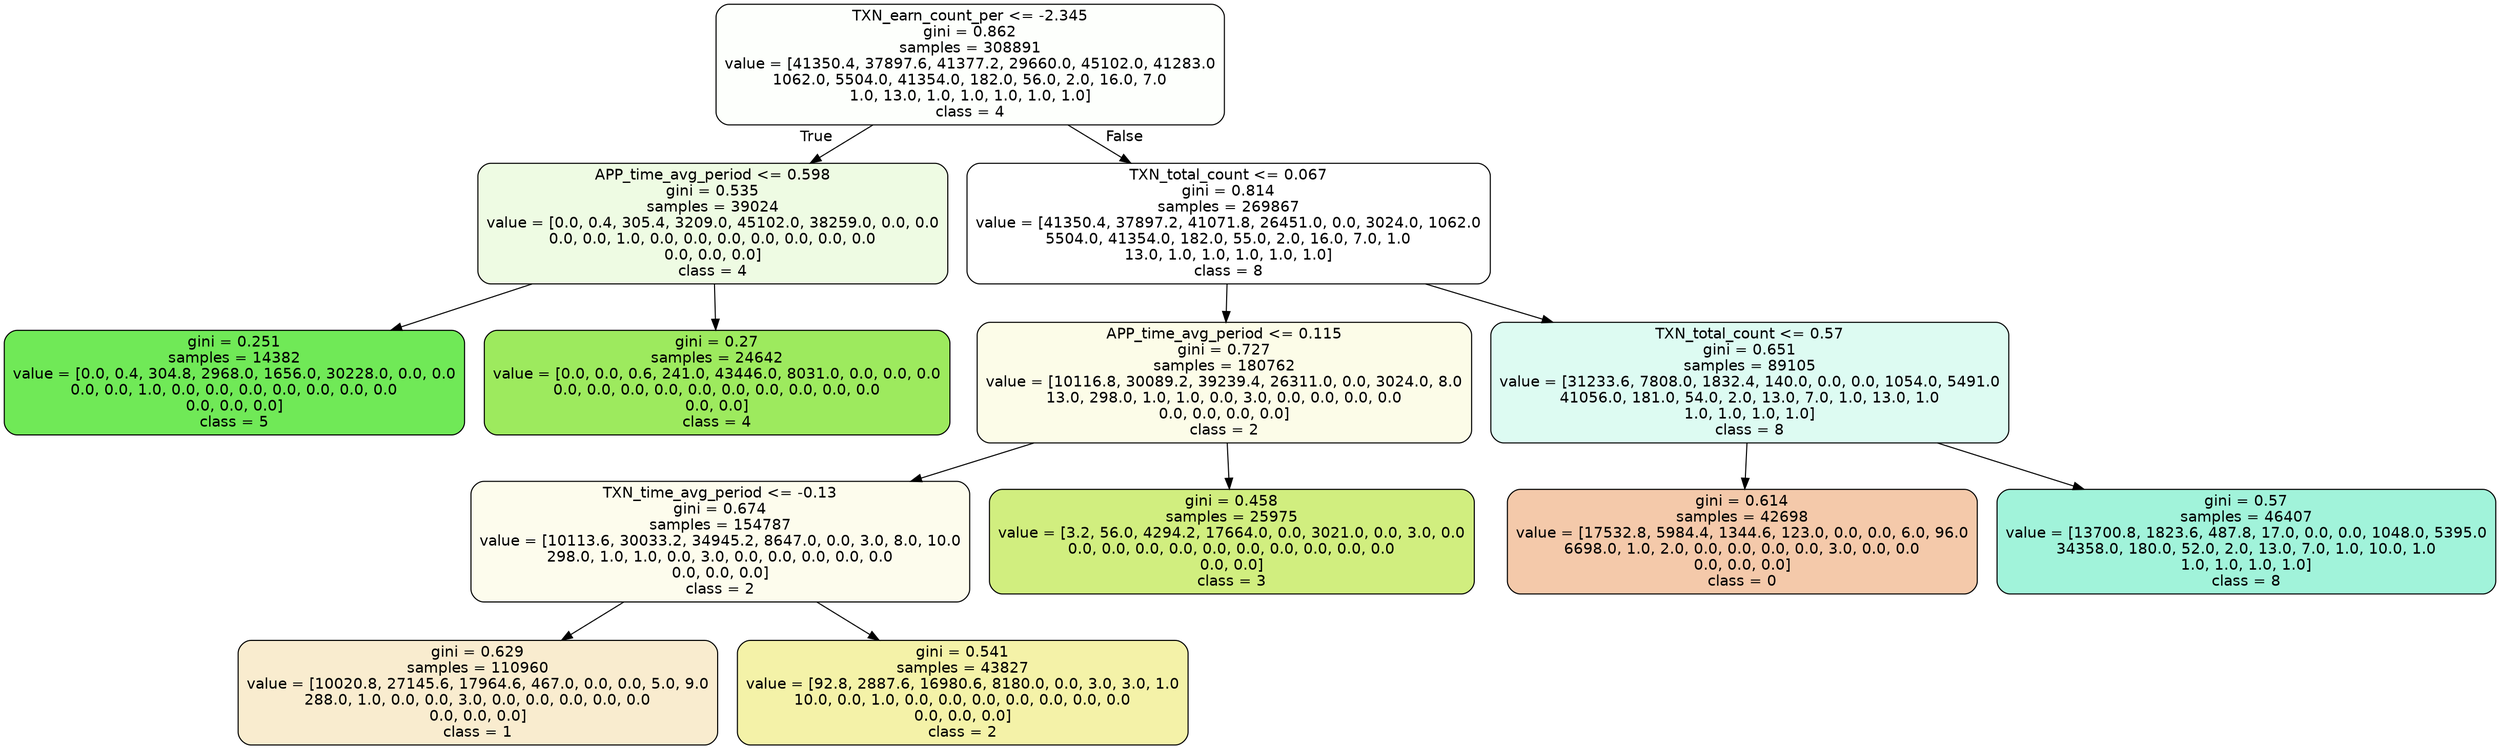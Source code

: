 digraph Tree {
node [shape=box, style="filled, rounded", color="black", fontname="helvetica"] ;
edge [fontname="helvetica"] ;
0 [label="TXN_earn_count_per <= -2.345\ngini = 0.862\nsamples = 308891\nvalue = [41350.4, 37897.6, 41377.2, 29660.0, 45102.0, 41283.0\n1062.0, 5504.0, 41354.0, 182.0, 56.0, 2.0, 16.0, 7.0\n1.0, 13.0, 1.0, 1.0, 1.0, 1.0, 1.0]\nclass = 4", fillcolor="#fdfffc"] ;
1 [label="APP_time_avg_period <= 0.598\ngini = 0.535\nsamples = 39024\nvalue = [0.0, 0.4, 305.4, 3209.0, 45102.0, 38259.0, 0.0, 0.0\n0.0, 0.0, 1.0, 0.0, 0.0, 0.0, 0.0, 0.0, 0.0, 0.0\n0.0, 0.0, 0.0]\nclass = 4", fillcolor="#eefbe3"] ;
0 -> 1 [labeldistance=2.5, labelangle=45, headlabel="True"] ;
5 [label="gini = 0.251\nsamples = 14382\nvalue = [0.0, 0.4, 304.8, 2968.0, 1656.0, 30228.0, 0.0, 0.0\n0.0, 0.0, 1.0, 0.0, 0.0, 0.0, 0.0, 0.0, 0.0, 0.0\n0.0, 0.0, 0.0]\nclass = 5", fillcolor="#70e957"] ;
1 -> 5 ;
6 [label="gini = 0.27\nsamples = 24642\nvalue = [0.0, 0.0, 0.6, 241.0, 43446.0, 8031.0, 0.0, 0.0, 0.0\n0.0, 0.0, 0.0, 0.0, 0.0, 0.0, 0.0, 0.0, 0.0, 0.0\n0.0, 0.0]\nclass = 4", fillcolor="#9dea5e"] ;
1 -> 6 ;
2 [label="TXN_total_count <= 0.067\ngini = 0.814\nsamples = 269867\nvalue = [41350.4, 37897.2, 41071.8, 26451.0, 0.0, 3024.0, 1062.0\n5504.0, 41354.0, 182.0, 55.0, 2.0, 16.0, 7.0, 1.0\n13.0, 1.0, 1.0, 1.0, 1.0, 1.0]\nclass = 8", fillcolor="#ffffff"] ;
0 -> 2 [labeldistance=2.5, labelangle=-45, headlabel="False"] ;
3 [label="APP_time_avg_period <= 0.115\ngini = 0.727\nsamples = 180762\nvalue = [10116.8, 30089.2, 39239.4, 26311.0, 0.0, 3024.0, 8.0\n13.0, 298.0, 1.0, 1.0, 0.0, 3.0, 0.0, 0.0, 0.0, 0.0\n0.0, 0.0, 0.0, 0.0]\nclass = 2", fillcolor="#fcfce8"] ;
2 -> 3 ;
7 [label="TXN_time_avg_period <= -0.13\ngini = 0.674\nsamples = 154787\nvalue = [10113.6, 30033.2, 34945.2, 8647.0, 0.0, 3.0, 8.0, 10.0\n298.0, 1.0, 1.0, 0.0, 3.0, 0.0, 0.0, 0.0, 0.0, 0.0\n0.0, 0.0, 0.0]\nclass = 2", fillcolor="#fdfced"] ;
3 -> 7 ;
9 [label="gini = 0.629\nsamples = 110960\nvalue = [10020.8, 27145.6, 17964.6, 467.0, 0.0, 0.0, 5.0, 9.0\n288.0, 1.0, 0.0, 0.0, 3.0, 0.0, 0.0, 0.0, 0.0, 0.0\n0.0, 0.0, 0.0]\nclass = 1", fillcolor="#f9eccf"] ;
7 -> 9 ;
10 [label="gini = 0.541\nsamples = 43827\nvalue = [92.8, 2887.6, 16980.6, 8180.0, 0.0, 3.0, 3.0, 1.0\n10.0, 0.0, 1.0, 0.0, 0.0, 0.0, 0.0, 0.0, 0.0, 0.0\n0.0, 0.0, 0.0]\nclass = 2", fillcolor="#f4f2a8"] ;
7 -> 10 ;
8 [label="gini = 0.458\nsamples = 25975\nvalue = [3.2, 56.0, 4294.2, 17664.0, 0.0, 3021.0, 0.0, 3.0, 0.0\n0.0, 0.0, 0.0, 0.0, 0.0, 0.0, 0.0, 0.0, 0.0, 0.0\n0.0, 0.0]\nclass = 3", fillcolor="#d1ee7f"] ;
3 -> 8 ;
4 [label="TXN_total_count <= 0.57\ngini = 0.651\nsamples = 89105\nvalue = [31233.6, 7808.0, 1832.4, 140.0, 0.0, 0.0, 1054.0, 5491.0\n41056.0, 181.0, 54.0, 2.0, 13.0, 7.0, 1.0, 13.0, 1.0\n1.0, 1.0, 1.0, 1.0]\nclass = 8", fillcolor="#ddfbf2"] ;
2 -> 4 ;
11 [label="gini = 0.614\nsamples = 42698\nvalue = [17532.8, 5984.4, 1344.6, 123.0, 0.0, 0.0, 6.0, 96.0\n6698.0, 1.0, 2.0, 0.0, 0.0, 0.0, 0.0, 3.0, 0.0, 0.0\n0.0, 0.0, 0.0]\nclass = 0", fillcolor="#f4c9aa"] ;
4 -> 11 ;
12 [label="gini = 0.57\nsamples = 46407\nvalue = [13700.8, 1823.6, 487.8, 17.0, 0.0, 0.0, 1048.0, 5395.0\n34358.0, 180.0, 52.0, 2.0, 13.0, 7.0, 1.0, 10.0, 1.0\n1.0, 1.0, 1.0, 1.0]\nclass = 8", fillcolor="#a1f3da"] ;
4 -> 12 ;
}
